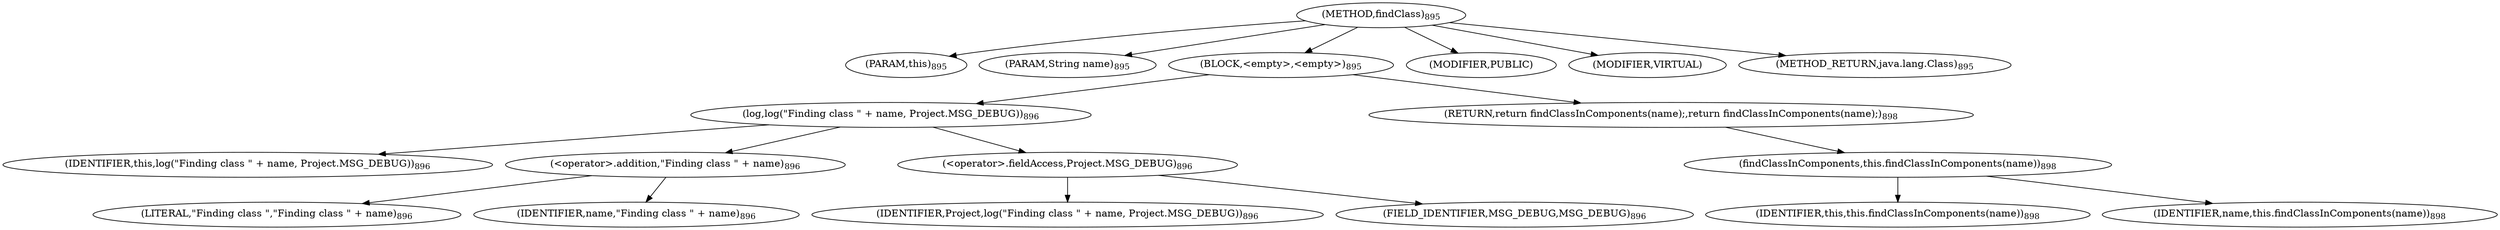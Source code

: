 digraph "findClass" {  
"1805" [label = <(METHOD,findClass)<SUB>895</SUB>> ]
"105" [label = <(PARAM,this)<SUB>895</SUB>> ]
"1806" [label = <(PARAM,String name)<SUB>895</SUB>> ]
"1807" [label = <(BLOCK,&lt;empty&gt;,&lt;empty&gt;)<SUB>895</SUB>> ]
"1808" [label = <(log,log(&quot;Finding class &quot; + name, Project.MSG_DEBUG))<SUB>896</SUB>> ]
"104" [label = <(IDENTIFIER,this,log(&quot;Finding class &quot; + name, Project.MSG_DEBUG))<SUB>896</SUB>> ]
"1809" [label = <(&lt;operator&gt;.addition,&quot;Finding class &quot; + name)<SUB>896</SUB>> ]
"1810" [label = <(LITERAL,&quot;Finding class &quot;,&quot;Finding class &quot; + name)<SUB>896</SUB>> ]
"1811" [label = <(IDENTIFIER,name,&quot;Finding class &quot; + name)<SUB>896</SUB>> ]
"1812" [label = <(&lt;operator&gt;.fieldAccess,Project.MSG_DEBUG)<SUB>896</SUB>> ]
"1813" [label = <(IDENTIFIER,Project,log(&quot;Finding class &quot; + name, Project.MSG_DEBUG))<SUB>896</SUB>> ]
"1814" [label = <(FIELD_IDENTIFIER,MSG_DEBUG,MSG_DEBUG)<SUB>896</SUB>> ]
"1815" [label = <(RETURN,return findClassInComponents(name);,return findClassInComponents(name);)<SUB>898</SUB>> ]
"1816" [label = <(findClassInComponents,this.findClassInComponents(name))<SUB>898</SUB>> ]
"106" [label = <(IDENTIFIER,this,this.findClassInComponents(name))<SUB>898</SUB>> ]
"1817" [label = <(IDENTIFIER,name,this.findClassInComponents(name))<SUB>898</SUB>> ]
"1818" [label = <(MODIFIER,PUBLIC)> ]
"1819" [label = <(MODIFIER,VIRTUAL)> ]
"1820" [label = <(METHOD_RETURN,java.lang.Class)<SUB>895</SUB>> ]
  "1805" -> "105" 
  "1805" -> "1806" 
  "1805" -> "1807" 
  "1805" -> "1818" 
  "1805" -> "1819" 
  "1805" -> "1820" 
  "1807" -> "1808" 
  "1807" -> "1815" 
  "1808" -> "104" 
  "1808" -> "1809" 
  "1808" -> "1812" 
  "1809" -> "1810" 
  "1809" -> "1811" 
  "1812" -> "1813" 
  "1812" -> "1814" 
  "1815" -> "1816" 
  "1816" -> "106" 
  "1816" -> "1817" 
}
